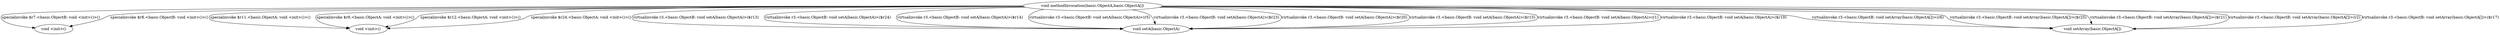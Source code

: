 digraph g {
4[label="void <init>()"]
0[label="void methodInvocation(basic.ObjectA,basic.ObjectA[])"]
3[label="void <init>()"]
2[label="void setA(basic.ObjectA)"]
1[label="void setArray(basic.ObjectA[])"]
0->1[label="virtualinvoke r3.<basic.ObjectB: void setArray(basic.ObjectA[])>(r6)"]
0->1[label="virtualinvoke r3.<basic.ObjectB: void setArray(basic.ObjectA[])>($r25)"]
0->1[label="virtualinvoke r3.<basic.ObjectB: void setArray(basic.ObjectA[])>($r21)"]
0->1[label="virtualinvoke r3.<basic.ObjectB: void setArray(basic.ObjectA[])>(r2)"]
0->1[label="virtualinvoke r3.<basic.ObjectB: void setArray(basic.ObjectA[])>($r17)"]
0->2[label="virtualinvoke r3.<basic.ObjectB: void setA(basic.ObjectA)>($r13)"]
0->2[label="virtualinvoke r3.<basic.ObjectB: void setA(basic.ObjectA)>($r24)"]
0->2[label="virtualinvoke r3.<basic.ObjectB: void setA(basic.ObjectA)>($r14)"]
0->2[label="virtualinvoke r3.<basic.ObjectB: void setA(basic.ObjectA)>(r5)"]
0->2[label="virtualinvoke r3.<basic.ObjectB: void setA(basic.ObjectA)>($r23)"]
0->2[label="virtualinvoke r3.<basic.ObjectB: void setA(basic.ObjectA)>($r20)"]
0->2[label="virtualinvoke r3.<basic.ObjectB: void setA(basic.ObjectA)>($r15)"]
0->2[label="virtualinvoke r3.<basic.ObjectB: void setA(basic.ObjectA)>(r1)"]
0->2[label="virtualinvoke r3.<basic.ObjectB: void setA(basic.ObjectA)>($r19)"]
0->3[label="specialinvoke $r11.<basic.ObjectA: void <init>()>()"]
0->3[label="specialinvoke $r9.<basic.ObjectA: void <init>()>()"]
0->3[label="specialinvoke $r12.<basic.ObjectA: void <init>()>()"]
0->3[label="specialinvoke $r24.<basic.ObjectA: void <init>()>()"]
0->4[label="specialinvoke $r7.<basic.ObjectB: void <init>()>()"]
0->4[label="specialinvoke $r8.<basic.ObjectB: void <init>()>()"]
}